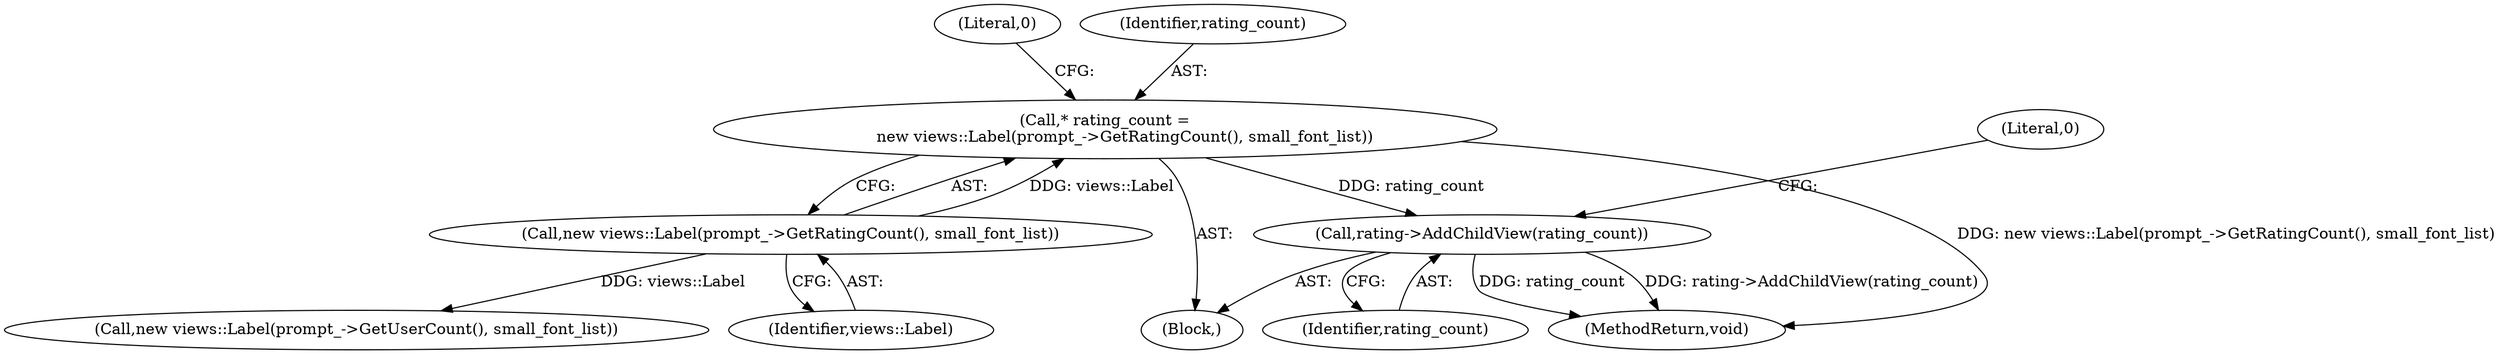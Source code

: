digraph "0_Chrome_0a1c15fecb1240ab909e1431b6127410c3b380e0_0@pointer" {
"1000158" [label="(Call,* rating_count =\n        new views::Label(prompt_->GetRatingCount(), small_font_list))"];
"1000160" [label="(Call,new views::Label(prompt_->GetRatingCount(), small_font_list))"];
"1000168" [label="(Call,rating->AddChildView(rating_count))"];
"1000135" [label="(Block,)"];
"1000164" [label="(Literal,0)"];
"1000168" [label="(Call,rating->AddChildView(rating_count))"];
"1000171" [label="(Literal,0)"];
"1000159" [label="(Identifier,rating_count)"];
"1000169" [label="(Identifier,rating_count)"];
"1000160" [label="(Call,new views::Label(prompt_->GetRatingCount(), small_font_list))"];
"1000161" [label="(Identifier,views::Label)"];
"1000176" [label="(Call,new views::Label(prompt_->GetUserCount(), small_font_list))"];
"1000495" [label="(MethodReturn,void)"];
"1000158" [label="(Call,* rating_count =\n        new views::Label(prompt_->GetRatingCount(), small_font_list))"];
"1000158" -> "1000135"  [label="AST: "];
"1000158" -> "1000160"  [label="CFG: "];
"1000159" -> "1000158"  [label="AST: "];
"1000160" -> "1000158"  [label="AST: "];
"1000164" -> "1000158"  [label="CFG: "];
"1000158" -> "1000495"  [label="DDG: new views::Label(prompt_->GetRatingCount(), small_font_list)"];
"1000160" -> "1000158"  [label="DDG: views::Label"];
"1000158" -> "1000168"  [label="DDG: rating_count"];
"1000160" -> "1000161"  [label="CFG: "];
"1000161" -> "1000160"  [label="AST: "];
"1000160" -> "1000176"  [label="DDG: views::Label"];
"1000168" -> "1000135"  [label="AST: "];
"1000168" -> "1000169"  [label="CFG: "];
"1000169" -> "1000168"  [label="AST: "];
"1000171" -> "1000168"  [label="CFG: "];
"1000168" -> "1000495"  [label="DDG: rating->AddChildView(rating_count)"];
"1000168" -> "1000495"  [label="DDG: rating_count"];
}
